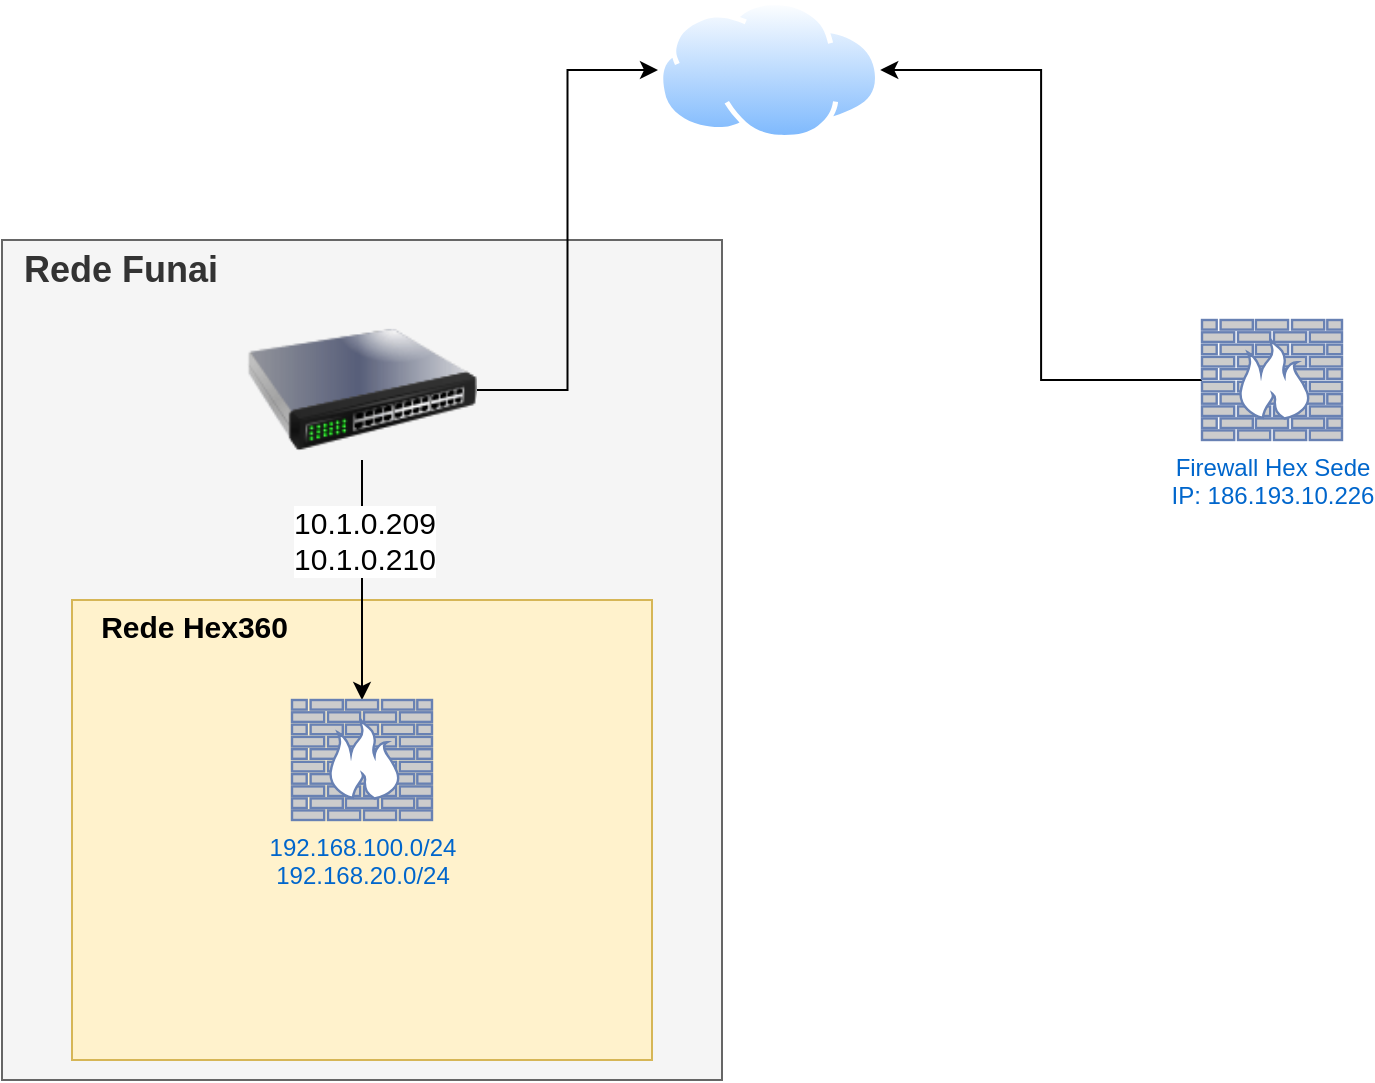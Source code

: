 <mxfile version="20.8.20" type="github">
  <diagram name="Página-1" id="IFx6NMGYyCRsC6z7bqO6">
    <mxGraphModel dx="1434" dy="802" grid="1" gridSize="10" guides="1" tooltips="1" connect="1" arrows="1" fold="1" page="1" pageScale="1" pageWidth="827" pageHeight="1169" math="0" shadow="0">
      <root>
        <mxCell id="0" />
        <mxCell id="1" parent="0" />
        <mxCell id="xz2f4xEVSfaitzsIXRrV-9" value="&lt;h2&gt;Rede Funai&lt;/h2&gt;" style="rounded=0;whiteSpace=wrap;html=1;fillColor=#f5f5f5;fontColor=#333333;strokeColor=#666666;labelPosition=left;verticalLabelPosition=top;align=right;verticalAlign=bottom;spacingBottom=-44;spacingRight=-110;spacingLeft=0;" vertex="1" parent="1">
          <mxGeometry x="30" y="160" width="360" height="420" as="geometry" />
        </mxCell>
        <mxCell id="xz2f4xEVSfaitzsIXRrV-1" value="" style="aspect=fixed;perimeter=ellipsePerimeter;html=1;align=center;shadow=0;dashed=0;spacingTop=3;image;image=img/lib/active_directory/internet_cloud.svg;" vertex="1" parent="1">
          <mxGeometry x="358" y="40" width="111.11" height="70" as="geometry" />
        </mxCell>
        <mxCell id="xz2f4xEVSfaitzsIXRrV-7" style="edgeStyle=orthogonalEdgeStyle;rounded=0;orthogonalLoop=1;jettySize=auto;html=1;entryX=1;entryY=0.5;entryDx=0;entryDy=0;" edge="1" parent="1" source="xz2f4xEVSfaitzsIXRrV-6" target="xz2f4xEVSfaitzsIXRrV-1">
          <mxGeometry relative="1" as="geometry" />
        </mxCell>
        <mxCell id="xz2f4xEVSfaitzsIXRrV-6" value="Firewall Hex Sede&lt;br&gt;IP: 186.193.10.226" style="fontColor=#0066CC;verticalAlign=top;verticalLabelPosition=bottom;labelPosition=center;align=center;html=1;outlineConnect=0;fillColor=#CCCCCC;strokeColor=#6881B3;gradientColor=none;gradientDirection=north;strokeWidth=2;shape=mxgraph.networks.firewall;" vertex="1" parent="1">
          <mxGeometry x="630" y="200" width="70" height="60" as="geometry" />
        </mxCell>
        <mxCell id="xz2f4xEVSfaitzsIXRrV-10" value="Rede Hex360" style="rounded=0;whiteSpace=wrap;html=1;spacingBottom=-25;labelPosition=left;verticalLabelPosition=top;align=right;verticalAlign=bottom;fontSize=15;fontStyle=1;fillColor=#fff2cc;strokeColor=#d6b656;spacingRight=-110;" vertex="1" parent="1">
          <mxGeometry x="65" y="340" width="290" height="230" as="geometry" />
        </mxCell>
        <mxCell id="xz2f4xEVSfaitzsIXRrV-13" style="edgeStyle=orthogonalEdgeStyle;rounded=0;orthogonalLoop=1;jettySize=auto;html=1;fontSize=15;entryX=0;entryY=0.5;entryDx=0;entryDy=0;" edge="1" parent="1" source="xz2f4xEVSfaitzsIXRrV-14" target="xz2f4xEVSfaitzsIXRrV-1">
          <mxGeometry relative="1" as="geometry">
            <mxPoint x="170" y="100" as="targetPoint" />
            <mxPoint x="217.2" y="235.5" as="sourcePoint" />
          </mxGeometry>
        </mxCell>
        <mxCell id="xz2f4xEVSfaitzsIXRrV-15" style="edgeStyle=orthogonalEdgeStyle;rounded=0;orthogonalLoop=1;jettySize=auto;html=1;fontSize=15;" edge="1" parent="1" source="xz2f4xEVSfaitzsIXRrV-14" target="xz2f4xEVSfaitzsIXRrV-5">
          <mxGeometry relative="1" as="geometry" />
        </mxCell>
        <mxCell id="xz2f4xEVSfaitzsIXRrV-17" value="10.1.0.209&lt;br&gt;10.1.0.210" style="edgeLabel;html=1;align=center;verticalAlign=middle;resizable=0;points=[];fontSize=15;" vertex="1" connectable="0" parent="xz2f4xEVSfaitzsIXRrV-15">
          <mxGeometry x="-0.333" y="1" relative="1" as="geometry">
            <mxPoint as="offset" />
          </mxGeometry>
        </mxCell>
        <mxCell id="xz2f4xEVSfaitzsIXRrV-14" value="" style="image;html=1;image=img/lib/clip_art/networking/Switch_128x128.png;fontSize=15;" vertex="1" parent="1">
          <mxGeometry x="152.5" y="200" width="115" height="70" as="geometry" />
        </mxCell>
        <mxCell id="xz2f4xEVSfaitzsIXRrV-5" value="192.168.100.0/24&lt;br&gt;192.168.20.0/24" style="fontColor=#0066CC;verticalAlign=top;verticalLabelPosition=bottom;labelPosition=center;align=center;html=1;outlineConnect=0;fillColor=#CCCCCC;strokeColor=#6881B3;gradientColor=none;gradientDirection=north;strokeWidth=2;shape=mxgraph.networks.firewall;" vertex="1" parent="1">
          <mxGeometry x="175" y="390" width="70" height="60" as="geometry" />
        </mxCell>
      </root>
    </mxGraphModel>
  </diagram>
</mxfile>
